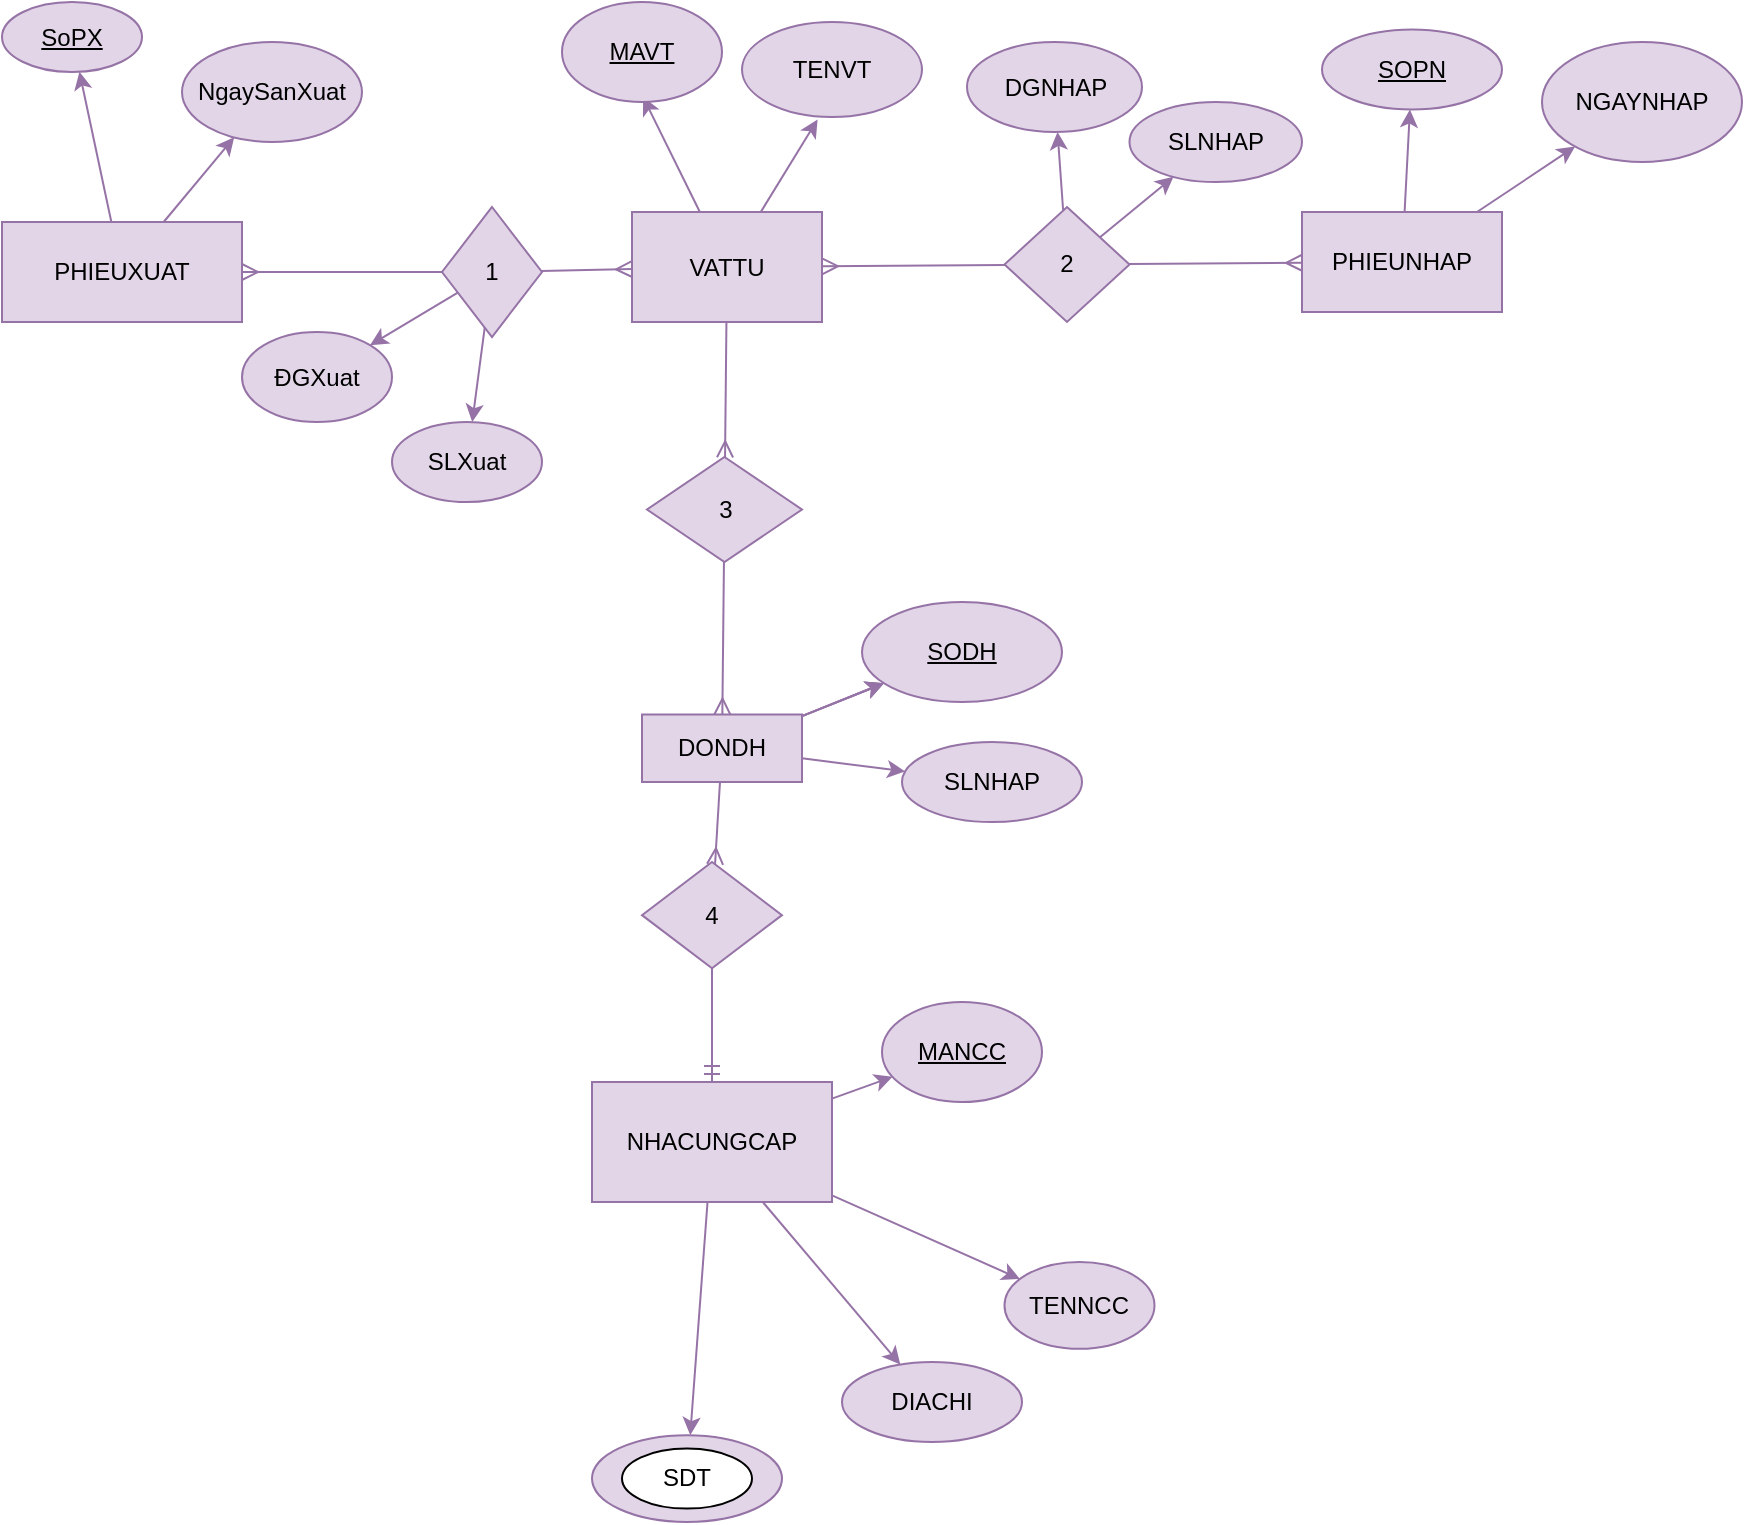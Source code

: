 <mxfile version="16.1.2" type="device"><diagram id="GXm7BBS4XDVWvrRJ5gQN" name="Page-1"><mxGraphModel dx="1038" dy="649" grid="1" gridSize="10" guides="1" tooltips="1" connect="1" arrows="1" fold="1" page="1" pageScale="1" pageWidth="850" pageHeight="1100" background="none" math="0" shadow="0"><root><mxCell id="0"/><mxCell id="1" parent="0"/><mxCell id="KGEsAGFcWL0kJ5DzhtGA-9" value="" style="edgeStyle=none;rounded=0;orthogonalLoop=1;jettySize=auto;html=1;endArrow=none;endFill=0;startArrow=ERmany;startFill=0;fillColor=#e1d5e7;strokeColor=#9673a6;" parent="1" source="KGEsAGFcWL0kJ5DzhtGA-2" target="KGEsAGFcWL0kJ5DzhtGA-8" edge="1"><mxGeometry relative="1" as="geometry"/></mxCell><mxCell id="KGEsAGFcWL0kJ5DzhtGA-15" value="" style="edgeStyle=none;rounded=0;orthogonalLoop=1;jettySize=auto;html=1;startArrow=none;startFill=0;endArrow=classic;endFill=1;fillColor=#e1d5e7;strokeColor=#9673a6;" parent="1" source="KGEsAGFcWL0kJ5DzhtGA-2" target="KGEsAGFcWL0kJ5DzhtGA-14" edge="1"><mxGeometry relative="1" as="geometry"/></mxCell><mxCell id="KGEsAGFcWL0kJ5DzhtGA-17" value="" style="edgeStyle=none;rounded=0;orthogonalLoop=1;jettySize=auto;html=1;startArrow=none;startFill=0;endArrow=classic;endFill=1;fillColor=#e1d5e7;strokeColor=#9673a6;" parent="1" source="KGEsAGFcWL0kJ5DzhtGA-2" target="KGEsAGFcWL0kJ5DzhtGA-16" edge="1"><mxGeometry relative="1" as="geometry"/></mxCell><mxCell id="KGEsAGFcWL0kJ5DzhtGA-2" value="PHIEUXUAT" style="rounded=0;whiteSpace=wrap;html=1;fillColor=#e1d5e7;strokeColor=#9673a6;" parent="1" vertex="1"><mxGeometry x="30" y="150" width="120" height="50" as="geometry"/></mxCell><mxCell id="KGEsAGFcWL0kJ5DzhtGA-11" value="" style="edgeStyle=none;rounded=0;orthogonalLoop=1;jettySize=auto;html=1;startArrow=none;startFill=0;endArrow=classic;endFill=1;fillColor=#e1d5e7;strokeColor=#9673a6;" parent="1" source="KGEsAGFcWL0kJ5DzhtGA-8" target="KGEsAGFcWL0kJ5DzhtGA-10" edge="1"><mxGeometry relative="1" as="geometry"/></mxCell><mxCell id="KGEsAGFcWL0kJ5DzhtGA-13" value="" style="edgeStyle=none;rounded=0;orthogonalLoop=1;jettySize=auto;html=1;startArrow=none;startFill=0;endArrow=classic;endFill=1;fillColor=#e1d5e7;strokeColor=#9673a6;" parent="1" source="KGEsAGFcWL0kJ5DzhtGA-8" target="KGEsAGFcWL0kJ5DzhtGA-12" edge="1"><mxGeometry relative="1" as="geometry"/></mxCell><mxCell id="KGEsAGFcWL0kJ5DzhtGA-19" value="" style="edgeStyle=none;rounded=0;orthogonalLoop=1;jettySize=auto;html=1;startArrow=none;startFill=0;endArrow=ERmany;endFill=0;fillColor=#e1d5e7;strokeColor=#9673a6;" parent="1" source="KGEsAGFcWL0kJ5DzhtGA-8" target="KGEsAGFcWL0kJ5DzhtGA-18" edge="1"><mxGeometry relative="1" as="geometry"/></mxCell><mxCell id="KGEsAGFcWL0kJ5DzhtGA-8" value="1" style="rhombus;whiteSpace=wrap;html=1;rounded=0;fillColor=#e1d5e7;strokeColor=#9673a6;" parent="1" vertex="1"><mxGeometry x="250" y="142.5" width="50" height="65" as="geometry"/></mxCell><mxCell id="KGEsAGFcWL0kJ5DzhtGA-10" value="SLXuat" style="ellipse;whiteSpace=wrap;html=1;rounded=0;fillColor=#e1d5e7;strokeColor=#9673a6;" parent="1" vertex="1"><mxGeometry x="225" y="250" width="75" height="40" as="geometry"/></mxCell><mxCell id="KGEsAGFcWL0kJ5DzhtGA-12" value="ĐGXuat" style="ellipse;whiteSpace=wrap;html=1;rounded=0;fillColor=#e1d5e7;strokeColor=#9673a6;" parent="1" vertex="1"><mxGeometry x="150" y="205" width="75" height="45" as="geometry"/></mxCell><mxCell id="KGEsAGFcWL0kJ5DzhtGA-14" value="&lt;u&gt;SoPX&lt;/u&gt;" style="ellipse;whiteSpace=wrap;html=1;rounded=0;fillColor=#e1d5e7;strokeColor=#9673a6;" parent="1" vertex="1"><mxGeometry x="30" y="40" width="70" height="35" as="geometry"/></mxCell><mxCell id="KGEsAGFcWL0kJ5DzhtGA-16" value="NgaySanXuat" style="ellipse;whiteSpace=wrap;html=1;rounded=0;fillColor=#e1d5e7;strokeColor=#9673a6;" parent="1" vertex="1"><mxGeometry x="120" y="60" width="90" height="50" as="geometry"/></mxCell><mxCell id="KGEsAGFcWL0kJ5DzhtGA-21" value="" style="edgeStyle=none;rounded=0;orthogonalLoop=1;jettySize=auto;html=1;startArrow=none;startFill=0;endArrow=classic;endFill=1;fillColor=#e1d5e7;strokeColor=#9673a6;" parent="1" source="KGEsAGFcWL0kJ5DzhtGA-18" edge="1"><mxGeometry relative="1" as="geometry"><mxPoint x="350.538" y="87.5" as="targetPoint"/></mxGeometry></mxCell><mxCell id="KGEsAGFcWL0kJ5DzhtGA-23" value="" style="edgeStyle=none;rounded=0;orthogonalLoop=1;jettySize=auto;html=1;startArrow=none;startFill=0;endArrow=classic;endFill=1;fillColor=#e1d5e7;strokeColor=#9673a6;" parent="1" source="KGEsAGFcWL0kJ5DzhtGA-18" edge="1"><mxGeometry relative="1" as="geometry"><mxPoint x="437.804" y="98.75" as="targetPoint"/></mxGeometry></mxCell><mxCell id="KGEsAGFcWL0kJ5DzhtGA-28" value="" style="edgeStyle=none;rounded=0;orthogonalLoop=1;jettySize=auto;html=1;startArrow=none;startFill=0;endArrow=ERmany;endFill=0;fillColor=#e1d5e7;strokeColor=#9673a6;" parent="1" source="KGEsAGFcWL0kJ5DzhtGA-18" target="KGEsAGFcWL0kJ5DzhtGA-27" edge="1"><mxGeometry relative="1" as="geometry"/></mxCell><mxCell id="KGEsAGFcWL0kJ5DzhtGA-50" value="" style="edgeStyle=none;rounded=0;orthogonalLoop=1;jettySize=auto;html=1;startArrow=ERmany;startFill=0;endArrow=none;endFill=0;fillColor=#e1d5e7;strokeColor=#9673a6;" parent="1" source="KGEsAGFcWL0kJ5DzhtGA-18" target="KGEsAGFcWL0kJ5DzhtGA-49" edge="1"><mxGeometry relative="1" as="geometry"/></mxCell><mxCell id="KGEsAGFcWL0kJ5DzhtGA-18" value="VATTU" style="whiteSpace=wrap;html=1;rounded=0;fillColor=#e1d5e7;strokeColor=#9673a6;" parent="1" vertex="1"><mxGeometry x="345" y="145" width="95" height="55" as="geometry"/></mxCell><mxCell id="KGEsAGFcWL0kJ5DzhtGA-25" value="TENVT" style="ellipse;whiteSpace=wrap;html=1;fillColor=#e1d5e7;strokeColor=#9673a6;" parent="1" vertex="1"><mxGeometry x="400" y="50" width="90" height="47.5" as="geometry"/></mxCell><mxCell id="KGEsAGFcWL0kJ5DzhtGA-26" value="&lt;u&gt;MAVT&lt;/u&gt;" style="ellipse;whiteSpace=wrap;html=1;fillColor=#e1d5e7;strokeColor=#9673a6;" parent="1" vertex="1"><mxGeometry x="310" y="40" width="80" height="50" as="geometry"/></mxCell><mxCell id="KGEsAGFcWL0kJ5DzhtGA-30" value="" style="edgeStyle=none;rounded=0;orthogonalLoop=1;jettySize=auto;html=1;startArrow=none;startFill=0;endArrow=ERmany;endFill=0;fillColor=#e1d5e7;strokeColor=#9673a6;" parent="1" source="KGEsAGFcWL0kJ5DzhtGA-27" target="KGEsAGFcWL0kJ5DzhtGA-29" edge="1"><mxGeometry relative="1" as="geometry"/></mxCell><mxCell id="KGEsAGFcWL0kJ5DzhtGA-27" value="3" style="rhombus;whiteSpace=wrap;html=1;rounded=0;fillColor=#e1d5e7;strokeColor=#9673a6;" parent="1" vertex="1"><mxGeometry x="352.5" y="267.5" width="77.5" height="52.5" as="geometry"/></mxCell><mxCell id="KGEsAGFcWL0kJ5DzhtGA-32" value="" style="edgeStyle=none;rounded=0;orthogonalLoop=1;jettySize=auto;html=1;startArrow=none;startFill=0;endArrow=ERmany;endFill=0;fillColor=#e1d5e7;strokeColor=#9673a6;" parent="1" source="KGEsAGFcWL0kJ5DzhtGA-29" target="KGEsAGFcWL0kJ5DzhtGA-31" edge="1"><mxGeometry relative="1" as="geometry"/></mxCell><mxCell id="KGEsAGFcWL0kJ5DzhtGA-44" value="" style="edgeStyle=none;rounded=0;orthogonalLoop=1;jettySize=auto;html=1;startArrow=none;startFill=0;endArrow=classic;endFill=1;fillColor=#e1d5e7;strokeColor=#9673a6;" parent="1" source="KGEsAGFcWL0kJ5DzhtGA-29" target="KGEsAGFcWL0kJ5DzhtGA-43" edge="1"><mxGeometry relative="1" as="geometry"/></mxCell><mxCell id="KGEsAGFcWL0kJ5DzhtGA-45" value="" style="edgeStyle=none;rounded=0;orthogonalLoop=1;jettySize=auto;html=1;startArrow=none;startFill=0;endArrow=classic;endFill=1;fillColor=#e1d5e7;strokeColor=#9673a6;" parent="1" source="KGEsAGFcWL0kJ5DzhtGA-29" target="KGEsAGFcWL0kJ5DzhtGA-43" edge="1"><mxGeometry relative="1" as="geometry"/></mxCell><mxCell id="KGEsAGFcWL0kJ5DzhtGA-46" value="" style="edgeStyle=none;rounded=0;orthogonalLoop=1;jettySize=auto;html=1;startArrow=none;startFill=0;endArrow=classic;endFill=1;fillColor=#e1d5e7;strokeColor=#9673a6;" parent="1" source="KGEsAGFcWL0kJ5DzhtGA-29" target="KGEsAGFcWL0kJ5DzhtGA-43" edge="1"><mxGeometry relative="1" as="geometry"/></mxCell><mxCell id="KGEsAGFcWL0kJ5DzhtGA-48" value="" style="edgeStyle=none;rounded=0;orthogonalLoop=1;jettySize=auto;html=1;startArrow=none;startFill=0;endArrow=classic;endFill=1;fillColor=#e1d5e7;strokeColor=#9673a6;" parent="1" source="KGEsAGFcWL0kJ5DzhtGA-29" target="KGEsAGFcWL0kJ5DzhtGA-47" edge="1"><mxGeometry relative="1" as="geometry"/></mxCell><mxCell id="KGEsAGFcWL0kJ5DzhtGA-29" value="DONDH" style="whiteSpace=wrap;html=1;rounded=0;fillColor=#e1d5e7;strokeColor=#9673a6;" parent="1" vertex="1"><mxGeometry x="350" y="396.25" width="80" height="33.75" as="geometry"/></mxCell><mxCell id="KGEsAGFcWL0kJ5DzhtGA-34" value="" style="edgeStyle=none;rounded=0;orthogonalLoop=1;jettySize=auto;html=1;startArrow=none;startFill=0;endArrow=ERmandOne;endFill=0;fillColor=#e1d5e7;strokeColor=#9673a6;" parent="1" source="KGEsAGFcWL0kJ5DzhtGA-31" target="KGEsAGFcWL0kJ5DzhtGA-33" edge="1"><mxGeometry relative="1" as="geometry"/></mxCell><mxCell id="KGEsAGFcWL0kJ5DzhtGA-31" value="4" style="rhombus;whiteSpace=wrap;html=1;rounded=0;fillColor=#e1d5e7;strokeColor=#9673a6;" parent="1" vertex="1"><mxGeometry x="350" y="470" width="70" height="53.13" as="geometry"/></mxCell><mxCell id="KGEsAGFcWL0kJ5DzhtGA-36" value="" style="edgeStyle=none;rounded=0;orthogonalLoop=1;jettySize=auto;html=1;startArrow=none;startFill=0;endArrow=classic;endFill=1;fillColor=#e1d5e7;strokeColor=#9673a6;" parent="1" source="KGEsAGFcWL0kJ5DzhtGA-33" target="KGEsAGFcWL0kJ5DzhtGA-35" edge="1"><mxGeometry relative="1" as="geometry"/></mxCell><mxCell id="KGEsAGFcWL0kJ5DzhtGA-38" value="" style="edgeStyle=none;rounded=0;orthogonalLoop=1;jettySize=auto;html=1;startArrow=none;startFill=0;endArrow=classic;endFill=1;fillColor=#e1d5e7;strokeColor=#9673a6;" parent="1" source="KGEsAGFcWL0kJ5DzhtGA-33" target="KGEsAGFcWL0kJ5DzhtGA-37" edge="1"><mxGeometry relative="1" as="geometry"/></mxCell><mxCell id="KGEsAGFcWL0kJ5DzhtGA-40" value="" style="edgeStyle=none;rounded=0;orthogonalLoop=1;jettySize=auto;html=1;startArrow=none;startFill=0;endArrow=classic;endFill=1;fillColor=#e1d5e7;strokeColor=#9673a6;" parent="1" source="KGEsAGFcWL0kJ5DzhtGA-33" target="KGEsAGFcWL0kJ5DzhtGA-39" edge="1"><mxGeometry relative="1" as="geometry"/></mxCell><mxCell id="KGEsAGFcWL0kJ5DzhtGA-42" value="" style="edgeStyle=none;rounded=0;orthogonalLoop=1;jettySize=auto;html=1;startArrow=none;startFill=0;endArrow=classic;endFill=1;fillColor=#e1d5e7;strokeColor=#9673a6;" parent="1" source="KGEsAGFcWL0kJ5DzhtGA-33" target="KGEsAGFcWL0kJ5DzhtGA-41" edge="1"><mxGeometry relative="1" as="geometry"/></mxCell><mxCell id="KGEsAGFcWL0kJ5DzhtGA-33" value="NHACUNGCAP" style="whiteSpace=wrap;html=1;rounded=0;fillColor=#e1d5e7;strokeColor=#9673a6;" parent="1" vertex="1"><mxGeometry x="325" y="579.995" width="120" height="60" as="geometry"/></mxCell><mxCell id="KGEsAGFcWL0kJ5DzhtGA-35" value="&lt;u&gt;MANCC&lt;/u&gt;" style="ellipse;whiteSpace=wrap;html=1;rounded=0;fillColor=#e1d5e7;strokeColor=#9673a6;" parent="1" vertex="1"><mxGeometry x="470" y="540.02" width="80" height="49.98" as="geometry"/></mxCell><mxCell id="KGEsAGFcWL0kJ5DzhtGA-37" value="TENNCC" style="ellipse;whiteSpace=wrap;html=1;rounded=0;fillColor=#e1d5e7;strokeColor=#9673a6;" parent="1" vertex="1"><mxGeometry x="531.25" y="670" width="75" height="43.42" as="geometry"/></mxCell><mxCell id="KGEsAGFcWL0kJ5DzhtGA-39" value="DIACHI" style="ellipse;whiteSpace=wrap;html=1;rounded=0;fillColor=#e1d5e7;strokeColor=#9673a6;" parent="1" vertex="1"><mxGeometry x="450" y="720" width="90" height="40" as="geometry"/></mxCell><mxCell id="KGEsAGFcWL0kJ5DzhtGA-41" value="SDT" style="ellipse;whiteSpace=wrap;html=1;rounded=0;fillColor=#e1d5e7;strokeColor=#9673a6;" parent="1" vertex="1"><mxGeometry x="325" y="756.58" width="95" height="43.42" as="geometry"/></mxCell><mxCell id="KGEsAGFcWL0kJ5DzhtGA-43" value="&lt;u&gt;SODH&lt;/u&gt;" style="ellipse;whiteSpace=wrap;html=1;rounded=0;fillColor=#e1d5e7;strokeColor=#9673a6;" parent="1" vertex="1"><mxGeometry x="460" y="340.01" width="100" height="50" as="geometry"/></mxCell><mxCell id="KGEsAGFcWL0kJ5DzhtGA-47" value="SLNHAP" style="ellipse;whiteSpace=wrap;html=1;rounded=0;fillColor=#e1d5e7;strokeColor=#9673a6;" parent="1" vertex="1"><mxGeometry x="480" y="410.01" width="90" height="40" as="geometry"/></mxCell><mxCell id="KGEsAGFcWL0kJ5DzhtGA-52" value="" style="edgeStyle=none;rounded=0;orthogonalLoop=1;jettySize=auto;html=1;startArrow=none;startFill=0;endArrow=classic;endFill=1;fillColor=#e1d5e7;strokeColor=#9673a6;" parent="1" source="KGEsAGFcWL0kJ5DzhtGA-49" target="KGEsAGFcWL0kJ5DzhtGA-51" edge="1"><mxGeometry relative="1" as="geometry"/></mxCell><mxCell id="KGEsAGFcWL0kJ5DzhtGA-54" value="" style="edgeStyle=none;rounded=0;orthogonalLoop=1;jettySize=auto;html=1;startArrow=none;startFill=0;endArrow=classic;endFill=1;fillColor=#e1d5e7;strokeColor=#9673a6;" parent="1" source="KGEsAGFcWL0kJ5DzhtGA-49" target="KGEsAGFcWL0kJ5DzhtGA-53" edge="1"><mxGeometry relative="1" as="geometry"/></mxCell><mxCell id="KGEsAGFcWL0kJ5DzhtGA-56" value="" style="edgeStyle=none;rounded=0;orthogonalLoop=1;jettySize=auto;html=1;startArrow=none;startFill=0;endArrow=ERmany;endFill=0;fillColor=#e1d5e7;strokeColor=#9673a6;" parent="1" source="KGEsAGFcWL0kJ5DzhtGA-49" target="KGEsAGFcWL0kJ5DzhtGA-55" edge="1"><mxGeometry relative="1" as="geometry"/></mxCell><mxCell id="KGEsAGFcWL0kJ5DzhtGA-49" value="2" style="rhombus;whiteSpace=wrap;html=1;rounded=0;fillColor=#e1d5e7;strokeColor=#9673a6;" parent="1" vertex="1"><mxGeometry x="531.25" y="142.5" width="62.5" height="57.5" as="geometry"/></mxCell><mxCell id="KGEsAGFcWL0kJ5DzhtGA-51" value="DGNHAP" style="ellipse;whiteSpace=wrap;html=1;rounded=0;fillColor=#e1d5e7;strokeColor=#9673a6;" parent="1" vertex="1"><mxGeometry x="512.5" y="60" width="87.5" height="45" as="geometry"/></mxCell><mxCell id="KGEsAGFcWL0kJ5DzhtGA-53" value="SLNHAP" style="ellipse;whiteSpace=wrap;html=1;rounded=0;fillColor=#e1d5e7;strokeColor=#9673a6;" parent="1" vertex="1"><mxGeometry x="593.75" y="90" width="86.25" height="40" as="geometry"/></mxCell><mxCell id="KGEsAGFcWL0kJ5DzhtGA-58" value="" style="edgeStyle=none;rounded=0;orthogonalLoop=1;jettySize=auto;html=1;startArrow=none;startFill=0;endArrow=classic;endFill=1;fillColor=#e1d5e7;strokeColor=#9673a6;" parent="1" source="KGEsAGFcWL0kJ5DzhtGA-55" target="KGEsAGFcWL0kJ5DzhtGA-57" edge="1"><mxGeometry relative="1" as="geometry"/></mxCell><mxCell id="KGEsAGFcWL0kJ5DzhtGA-60" value="" style="edgeStyle=none;rounded=0;orthogonalLoop=1;jettySize=auto;html=1;startArrow=none;startFill=0;endArrow=classic;endFill=1;fillColor=#e1d5e7;strokeColor=#9673a6;" parent="1" source="KGEsAGFcWL0kJ5DzhtGA-55" target="KGEsAGFcWL0kJ5DzhtGA-59" edge="1"><mxGeometry relative="1" as="geometry"/></mxCell><mxCell id="KGEsAGFcWL0kJ5DzhtGA-55" value="PHIEUNHAP" style="whiteSpace=wrap;html=1;rounded=0;fillColor=#e1d5e7;strokeColor=#9673a6;" parent="1" vertex="1"><mxGeometry x="680" y="145" width="100" height="50" as="geometry"/></mxCell><mxCell id="KGEsAGFcWL0kJ5DzhtGA-57" value="&lt;u&gt;SOPN&lt;/u&gt;" style="ellipse;whiteSpace=wrap;html=1;rounded=0;fillColor=#e1d5e7;strokeColor=#9673a6;" parent="1" vertex="1"><mxGeometry x="690" y="53.75" width="90" height="40" as="geometry"/></mxCell><mxCell id="KGEsAGFcWL0kJ5DzhtGA-59" value="NGAYNHAP" style="ellipse;whiteSpace=wrap;html=1;rounded=0;fillColor=#e1d5e7;strokeColor=#9673a6;" parent="1" vertex="1"><mxGeometry x="800" y="60" width="100" height="60" as="geometry"/></mxCell><mxCell id="lDJy5R_rT0A329IELsnI-1" value="SDT" style="ellipse;whiteSpace=wrap;html=1;" vertex="1" parent="1"><mxGeometry x="340" y="763.29" width="65" height="30" as="geometry"/></mxCell></root></mxGraphModel></diagram></mxfile>